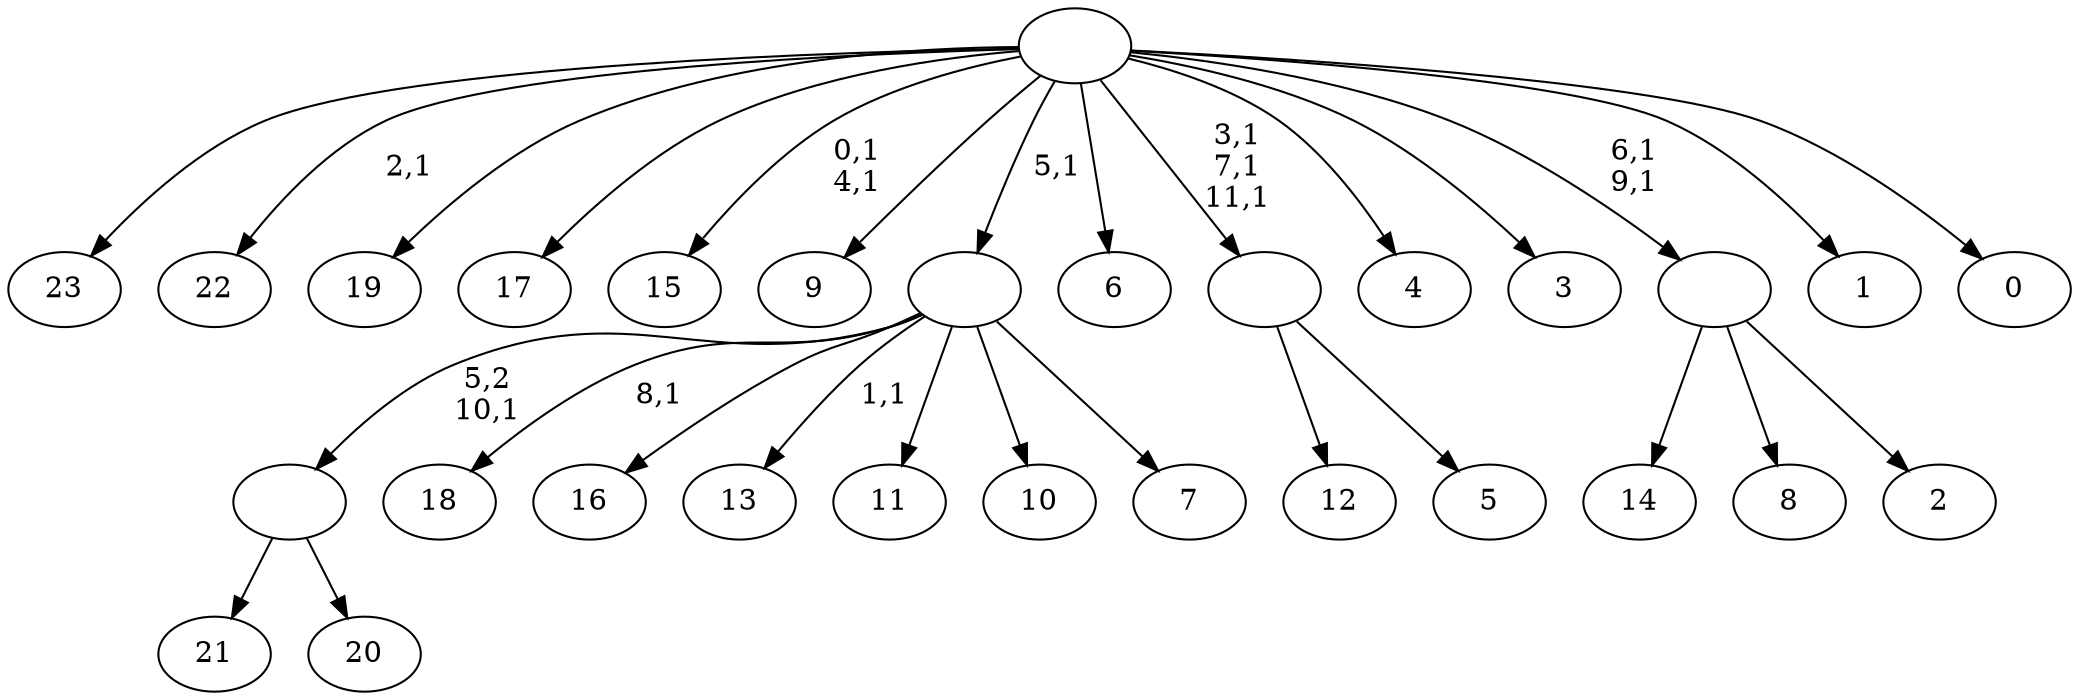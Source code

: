 digraph T {
	36 [label="23"]
	35 [label="22"]
	33 [label="21"]
	32 [label="20"]
	31 [label=""]
	30 [label="19"]
	29 [label="18"]
	27 [label="17"]
	26 [label="16"]
	25 [label="15"]
	22 [label="14"]
	21 [label="13"]
	19 [label="12"]
	18 [label="11"]
	17 [label="10"]
	16 [label="9"]
	15 [label="8"]
	14 [label="7"]
	13 [label=""]
	12 [label="6"]
	11 [label="5"]
	10 [label=""]
	7 [label="4"]
	6 [label="3"]
	5 [label="2"]
	4 [label=""]
	2 [label="1"]
	1 [label="0"]
	0 [label=""]
	31 -> 33 [label=""]
	31 -> 32 [label=""]
	13 -> 21 [label="1,1"]
	13 -> 29 [label="8,1"]
	13 -> 31 [label="5,2\n10,1"]
	13 -> 26 [label=""]
	13 -> 18 [label=""]
	13 -> 17 [label=""]
	13 -> 14 [label=""]
	10 -> 19 [label=""]
	10 -> 11 [label=""]
	4 -> 22 [label=""]
	4 -> 15 [label=""]
	4 -> 5 [label=""]
	0 -> 4 [label="6,1\n9,1"]
	0 -> 10 [label="3,1\n7,1\n11,1"]
	0 -> 25 [label="0,1\n4,1"]
	0 -> 35 [label="2,1"]
	0 -> 36 [label=""]
	0 -> 30 [label=""]
	0 -> 27 [label=""]
	0 -> 16 [label=""]
	0 -> 13 [label="5,1"]
	0 -> 12 [label=""]
	0 -> 7 [label=""]
	0 -> 6 [label=""]
	0 -> 2 [label=""]
	0 -> 1 [label=""]
}

